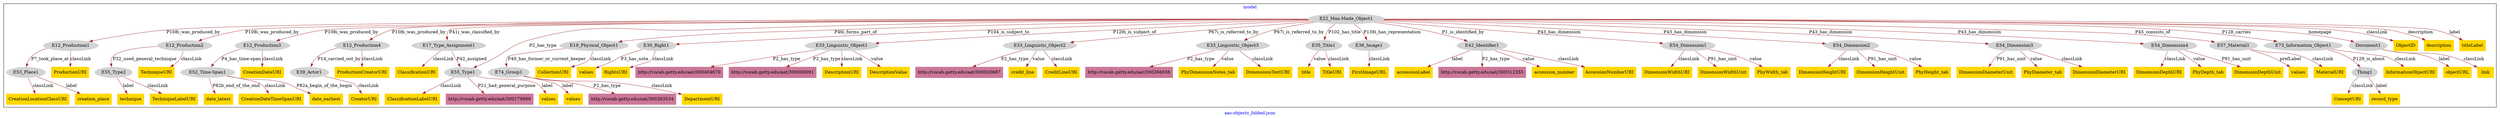 digraph n0 {
fontcolor="blue"
remincross="true"
label="aac-objects_folded.json"
subgraph cluster {
label="model"
n2[style="filled",color="white",fillcolor="lightgray",label="E12_Production1"];
n3[style="filled",color="white",fillcolor="lightgray",label="E53_Place1"];
n4[style="filled",color="white",fillcolor="lightgray",label="E12_Production2"];
n5[style="filled",color="white",fillcolor="lightgray",label="E55_Type2"];
n6[style="filled",color="white",fillcolor="lightgray",label="E12_Production3"];
n7[style="filled",color="white",fillcolor="lightgray",label="E52_Time-Span1"];
n8[style="filled",color="white",fillcolor="lightgray",label="E12_Production4"];
n9[style="filled",color="white",fillcolor="lightgray",label="E39_Actor1"];
n10[style="filled",color="white",fillcolor="lightgray",label="E17_Type_Assignment1"];
n11[style="filled",color="white",fillcolor="lightgray",label="E55_Type1"];
n12[style="filled",color="white",fillcolor="lightgray",label="E19_Physical_Object1"];
n13[style="filled",color="white",fillcolor="lightgray",label="E74_Group1"];
n14[style="filled",color="white",fillcolor="lightgray",label="E22_Man-Made_Object1"];
n15[style="filled",color="white",fillcolor="lightgray",label="E30_Right1"];
n16[style="filled",color="white",fillcolor="lightgray",label="E33_Linguistic_Object1"];
n17[style="filled",color="white",fillcolor="lightgray",label="E33_Linguistic_Object2"];
n18[style="filled",color="white",fillcolor="lightgray",label="E33_Linguistic_Object3"];
n19[style="filled",color="white",fillcolor="lightgray",label="E35_Title1"];
n20[style="filled",color="white",fillcolor="lightgray",label="E38_Image1"];
n21[style="filled",color="white",fillcolor="lightgray",label="E42_Identifier1"];
n22[style="filled",color="white",fillcolor="lightgray",label="E54_Dimension1"];
n23[style="filled",color="white",fillcolor="lightgray",label="E54_Dimension2"];
n24[style="filled",color="white",fillcolor="lightgray",label="E54_Dimension3"];
n25[style="filled",color="white",fillcolor="lightgray",label="E54_Dimension4"];
n26[style="filled",color="white",fillcolor="lightgray",label="E57_Material1"];
n27[style="filled",color="white",fillcolor="lightgray",label="E73_Information_Object1"];
n28[style="filled",color="white",fillcolor="lightgray",label="Document1"];
n29[style="filled",color="white",fillcolor="lightgray",label="Thing1"];
n30[shape="plaintext",style="filled",fillcolor="gold",label="PhyDimensionNotes_tab"];
n31[shape="plaintext",style="filled",fillcolor="gold",label="CreationLocationClassURI"];
n32[shape="plaintext",style="filled",fillcolor="gold",label="DimensionHeightUnit"];
n33[shape="plaintext",style="filled",fillcolor="gold",label="accession_number"];
n34[shape="plaintext",style="filled",fillcolor="gold",label="objectURL"];
n35[shape="plaintext",style="filled",fillcolor="gold",label="DescriptionURI"];
n36[shape="plaintext",style="filled",fillcolor="gold",label="ProductionCreatorURI"];
n37[shape="plaintext",style="filled",fillcolor="gold",label="PhyDiameter_tab"];
n38[shape="plaintext",style="filled",fillcolor="gold",label="values"];
n39[shape="plaintext",style="filled",fillcolor="gold",label="date_earliest"];
n40[shape="plaintext",style="filled",fillcolor="gold",label="PhyDepth_tab"];
n41[shape="plaintext",style="filled",fillcolor="gold",label="CreatorURI"];
n42[shape="plaintext",style="filled",fillcolor="gold",label="PhyHeight_tab"];
n43[shape="plaintext",style="filled",fillcolor="gold",label="DimensionWidthUnit"];
n44[shape="plaintext",style="filled",fillcolor="gold",label="ConceptURI"];
n45[shape="plaintext",style="filled",fillcolor="gold",label="credit_line"];
n46[shape="plaintext",style="filled",fillcolor="gold",label="title"];
n47[shape="plaintext",style="filled",fillcolor="gold",label="date_latest"];
n48[shape="plaintext",style="filled",fillcolor="gold",label="link"];
n49[shape="plaintext",style="filled",fillcolor="gold",label="technique"];
n50[shape="plaintext",style="filled",fillcolor="gold",label="PhyWidth_tab"];
n51[shape="plaintext",style="filled",fillcolor="gold",label="TechniqueURI"];
n52[shape="plaintext",style="filled",fillcolor="gold",label="InformationObjectURI"];
n53[shape="plaintext",style="filled",fillcolor="gold",label="DimensionWidthURI"];
n54[shape="plaintext",style="filled",fillcolor="gold",label="values"];
n55[shape="plaintext",style="filled",fillcolor="gold",label="DepartmentURI"];
n56[shape="plaintext",style="filled",fillcolor="gold",label="ClassificationLabelURI"];
n57[shape="plaintext",style="filled",fillcolor="gold",label="DimensionDepthUnit"];
n58[shape="plaintext",style="filled",fillcolor="gold",label="DescriptionValue"];
n59[shape="plaintext",style="filled",fillcolor="gold",label="record_type"];
n60[shape="plaintext",style="filled",fillcolor="gold",label="DimensionDiameterURI"];
n61[shape="plaintext",style="filled",fillcolor="gold",label="DimensionHeightURI"];
n62[shape="plaintext",style="filled",fillcolor="gold",label="values"];
n63[shape="plaintext",style="filled",fillcolor="gold",label="ObjectID"];
n64[shape="plaintext",style="filled",fillcolor="gold",label="TitleURI"];
n65[shape="plaintext",style="filled",fillcolor="gold",label="creation_place"];
n66[shape="plaintext",style="filled",fillcolor="gold",label="ProductionURI"];
n67[shape="plaintext",style="filled",fillcolor="gold",label="CollectionURI"];
n68[shape="plaintext",style="filled",fillcolor="gold",label="DimensionsTextURI"];
n69[shape="plaintext",style="filled",fillcolor="gold",label="values"];
n70[shape="plaintext",style="filled",fillcolor="gold",label="AccessionNumberURI"];
n71[shape="plaintext",style="filled",fillcolor="gold",label="ClassificationURI"];
n72[shape="plaintext",style="filled",fillcolor="gold",label="CreationDateTimeSpanURI"];
n73[shape="plaintext",style="filled",fillcolor="gold",label="description"];
n74[shape="plaintext",style="filled",fillcolor="gold",label="RightsURI"];
n75[shape="plaintext",style="filled",fillcolor="gold",label="DimensionDepthURI"];
n76[shape="plaintext",style="filled",fillcolor="gold",label="CreditLineURI"];
n77[shape="plaintext",style="filled",fillcolor="gold",label="MaterialURI"];
n78[shape="plaintext",style="filled",fillcolor="gold",label="titleLabel"];
n79[shape="plaintext",style="filled",fillcolor="gold",label="FirstImageURL"];
n80[shape="plaintext",style="filled",fillcolor="gold",label="DimensionDiameterUnit"];
n81[shape="plaintext",style="filled",fillcolor="gold",label="CreationDateURI"];
n82[shape="plaintext",style="filled",fillcolor="gold",label="TechniqueLabelURI"];
n83[shape="plaintext",style="filled",fillcolor="gold",label="accessionLabel"];
n84[shape="plaintext",style="filled",fillcolor="#CC7799",label="http://vocab.getty.edu/aat/300404670"];
n85[shape="plaintext",style="filled",fillcolor="#CC7799",label="http://vocab.getty.edu/aat/300266036"];
n86[shape="plaintext",style="filled",fillcolor="#CC7799",label="http://vocab.getty.edu/aat/300312355"];
n87[shape="plaintext",style="filled",fillcolor="#CC7799",label="http://vocab.getty.edu/aat/300026687"];
n88[shape="plaintext",style="filled",fillcolor="#CC7799",label="http://vocab.getty.edu/aat/300080091"];
n89[shape="plaintext",style="filled",fillcolor="#CC7799",label="http://vocab.getty.edu/aat/300263534"];
n90[shape="plaintext",style="filled",fillcolor="#CC7799",label="http://vocab.getty.edu/aat/300179869"];
}
n2 -> n3[color="brown",fontcolor="black",label="P7_took_place_at"]
n4 -> n5[color="brown",fontcolor="black",label="P32_used_general_technique"]
n6 -> n7[color="brown",fontcolor="black",label="P4_has_time-span"]
n8 -> n9[color="brown",fontcolor="black",label="P14_carried_out_by"]
n10 -> n11[color="brown",fontcolor="black",label="P42_assigned"]
n12 -> n13[color="brown",fontcolor="black",label="P49_has_former_or_current_keeper"]
n14 -> n2[color="brown",fontcolor="black",label="P108i_was_produced_by"]
n14 -> n4[color="brown",fontcolor="black",label="P108i_was_produced_by"]
n14 -> n6[color="brown",fontcolor="black",label="P108i_was_produced_by"]
n14 -> n8[color="brown",fontcolor="black",label="P108i_was_produced_by"]
n14 -> n10[color="brown",fontcolor="black",label="P41i_was_classified_by"]
n14 -> n12[color="brown",fontcolor="black",label="P46i_forms_part_of"]
n14 -> n15[color="brown",fontcolor="black",label="P104_is_subject_to"]
n14 -> n16[color="brown",fontcolor="black",label="P129i_is_subject_of"]
n14 -> n17[color="brown",fontcolor="black",label="P67i_is_referred_to_by"]
n14 -> n18[color="brown",fontcolor="black",label="P67i_is_referred_to_by"]
n14 -> n19[color="brown",fontcolor="black",label="P102_has_title"]
n14 -> n20[color="brown",fontcolor="black",label="P138i_has_representation"]
n14 -> n21[color="brown",fontcolor="black",label="P1_is_identified_by"]
n14 -> n22[color="brown",fontcolor="black",label="P43_has_dimension"]
n14 -> n23[color="brown",fontcolor="black",label="P43_has_dimension"]
n14 -> n24[color="brown",fontcolor="black",label="P43_has_dimension"]
n14 -> n25[color="brown",fontcolor="black",label="P43_has_dimension"]
n14 -> n26[color="brown",fontcolor="black",label="P45_consists_of"]
n14 -> n27[color="brown",fontcolor="black",label="P128_carries"]
n14 -> n28[color="brown",fontcolor="black",label="homepage"]
n27 -> n29[color="brown",fontcolor="black",label="P129_is_about"]
n18 -> n30[color="brown",fontcolor="black",label="value"]
n3 -> n31[color="brown",fontcolor="black",label="classLink"]
n23 -> n32[color="brown",fontcolor="black",label="P91_has_unit"]
n21 -> n33[color="brown",fontcolor="black",label="value"]
n28 -> n34[color="brown",fontcolor="black",label="label"]
n16 -> n35[color="brown",fontcolor="black",label="classLink"]
n8 -> n36[color="brown",fontcolor="black",label="classLink"]
n24 -> n37[color="brown",fontcolor="black",label="value"]
n11 -> n38[color="brown",fontcolor="black",label="label"]
n7 -> n39[color="brown",fontcolor="black",label="P82a_begin_of_the_begin"]
n25 -> n40[color="brown",fontcolor="black",label="value"]
n9 -> n41[color="brown",fontcolor="black",label="classLink"]
n23 -> n42[color="brown",fontcolor="black",label="value"]
n22 -> n43[color="brown",fontcolor="black",label="P91_has_unit"]
n29 -> n44[color="brown",fontcolor="black",label="classLink"]
n17 -> n45[color="brown",fontcolor="black",label="value"]
n19 -> n46[color="brown",fontcolor="black",label="value"]
n7 -> n47[color="brown",fontcolor="black",label="P82b_end_of_the_end"]
n28 -> n48[color="brown",fontcolor="black",label="classLink"]
n5 -> n49[color="brown",fontcolor="black",label="label"]
n22 -> n50[color="brown",fontcolor="black",label="value"]
n4 -> n51[color="brown",fontcolor="black",label="classLink"]
n27 -> n52[color="brown",fontcolor="black",label="classLink"]
n22 -> n53[color="brown",fontcolor="black",label="classLink"]
n15 -> n54[color="brown",fontcolor="black",label="P3_has_note"]
n13 -> n55[color="brown",fontcolor="black",label="classLink"]
n11 -> n56[color="brown",fontcolor="black",label="classLink"]
n25 -> n57[color="brown",fontcolor="black",label="P91_has_unit"]
n16 -> n58[color="brown",fontcolor="black",label="value"]
n29 -> n59[color="brown",fontcolor="black",label="label"]
n24 -> n60[color="brown",fontcolor="black",label="classLink"]
n23 -> n61[color="brown",fontcolor="black",label="classLink"]
n26 -> n62[color="brown",fontcolor="black",label="prefLabel"]
n14 -> n63[color="brown",fontcolor="black",label="classLink"]
n19 -> n64[color="brown",fontcolor="black",label="classLink"]
n3 -> n65[color="brown",fontcolor="black",label="label"]
n2 -> n66[color="brown",fontcolor="black",label="classLink"]
n12 -> n67[color="brown",fontcolor="black",label="classLink"]
n18 -> n68[color="brown",fontcolor="black",label="classLink"]
n13 -> n69[color="brown",fontcolor="black",label="label"]
n21 -> n70[color="brown",fontcolor="black",label="classLink"]
n10 -> n71[color="brown",fontcolor="black",label="classLink"]
n7 -> n72[color="brown",fontcolor="black",label="classLink"]
n14 -> n73[color="brown",fontcolor="black",label="description"]
n15 -> n74[color="brown",fontcolor="black",label="classLink"]
n25 -> n75[color="brown",fontcolor="black",label="classLink"]
n17 -> n76[color="brown",fontcolor="black",label="classLink"]
n26 -> n77[color="brown",fontcolor="black",label="classLink"]
n14 -> n78[color="brown",fontcolor="black",label="label"]
n20 -> n79[color="brown",fontcolor="black",label="classLink"]
n24 -> n80[color="brown",fontcolor="black",label="P91_has_unit"]
n6 -> n81[color="brown",fontcolor="black",label="classLink"]
n5 -> n82[color="brown",fontcolor="black",label="classLink"]
n21 -> n83[color="brown",fontcolor="black",label="label"]
n14 -> n11[color="brown",fontcolor="black",label="P2_has_type"]
n16 -> n84[color="brown",fontcolor="black",label="P2_has_type"]
n18 -> n85[color="brown",fontcolor="black",label="P2_has_type"]
n21 -> n86[color="brown",fontcolor="black",label="P2_has_type"]
n17 -> n87[color="brown",fontcolor="black",label="P2_has_type"]
n16 -> n88[color="brown",fontcolor="black",label="P2_has_type"]
n13 -> n89[color="brown",fontcolor="black",label="P2_has_type"]
n11 -> n90[color="brown",fontcolor="black",label="P21_had_general_purpose"]
}
